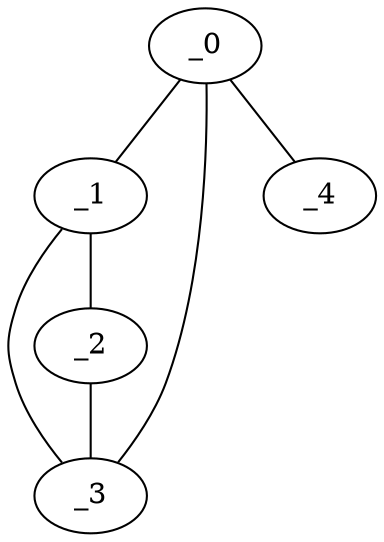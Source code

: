 graph NP1_0108 {
	_0	 [x="0.7",
		y="2.95"];
	_1	 [x="2.30875",
		y="1.09417"];
	_0 -- _1;
	_3	 [x="0.774298",
		y="-0.393532"];
	_0 -- _3;
	_4	 [x="1.49244",
		y="1.09872"];
	_0 -- _4;
	_2	 [x="2.21509",
		y="2.94294"];
	_1 -- _2;
	_1 -- _3;
	_2 -- _3;
}
